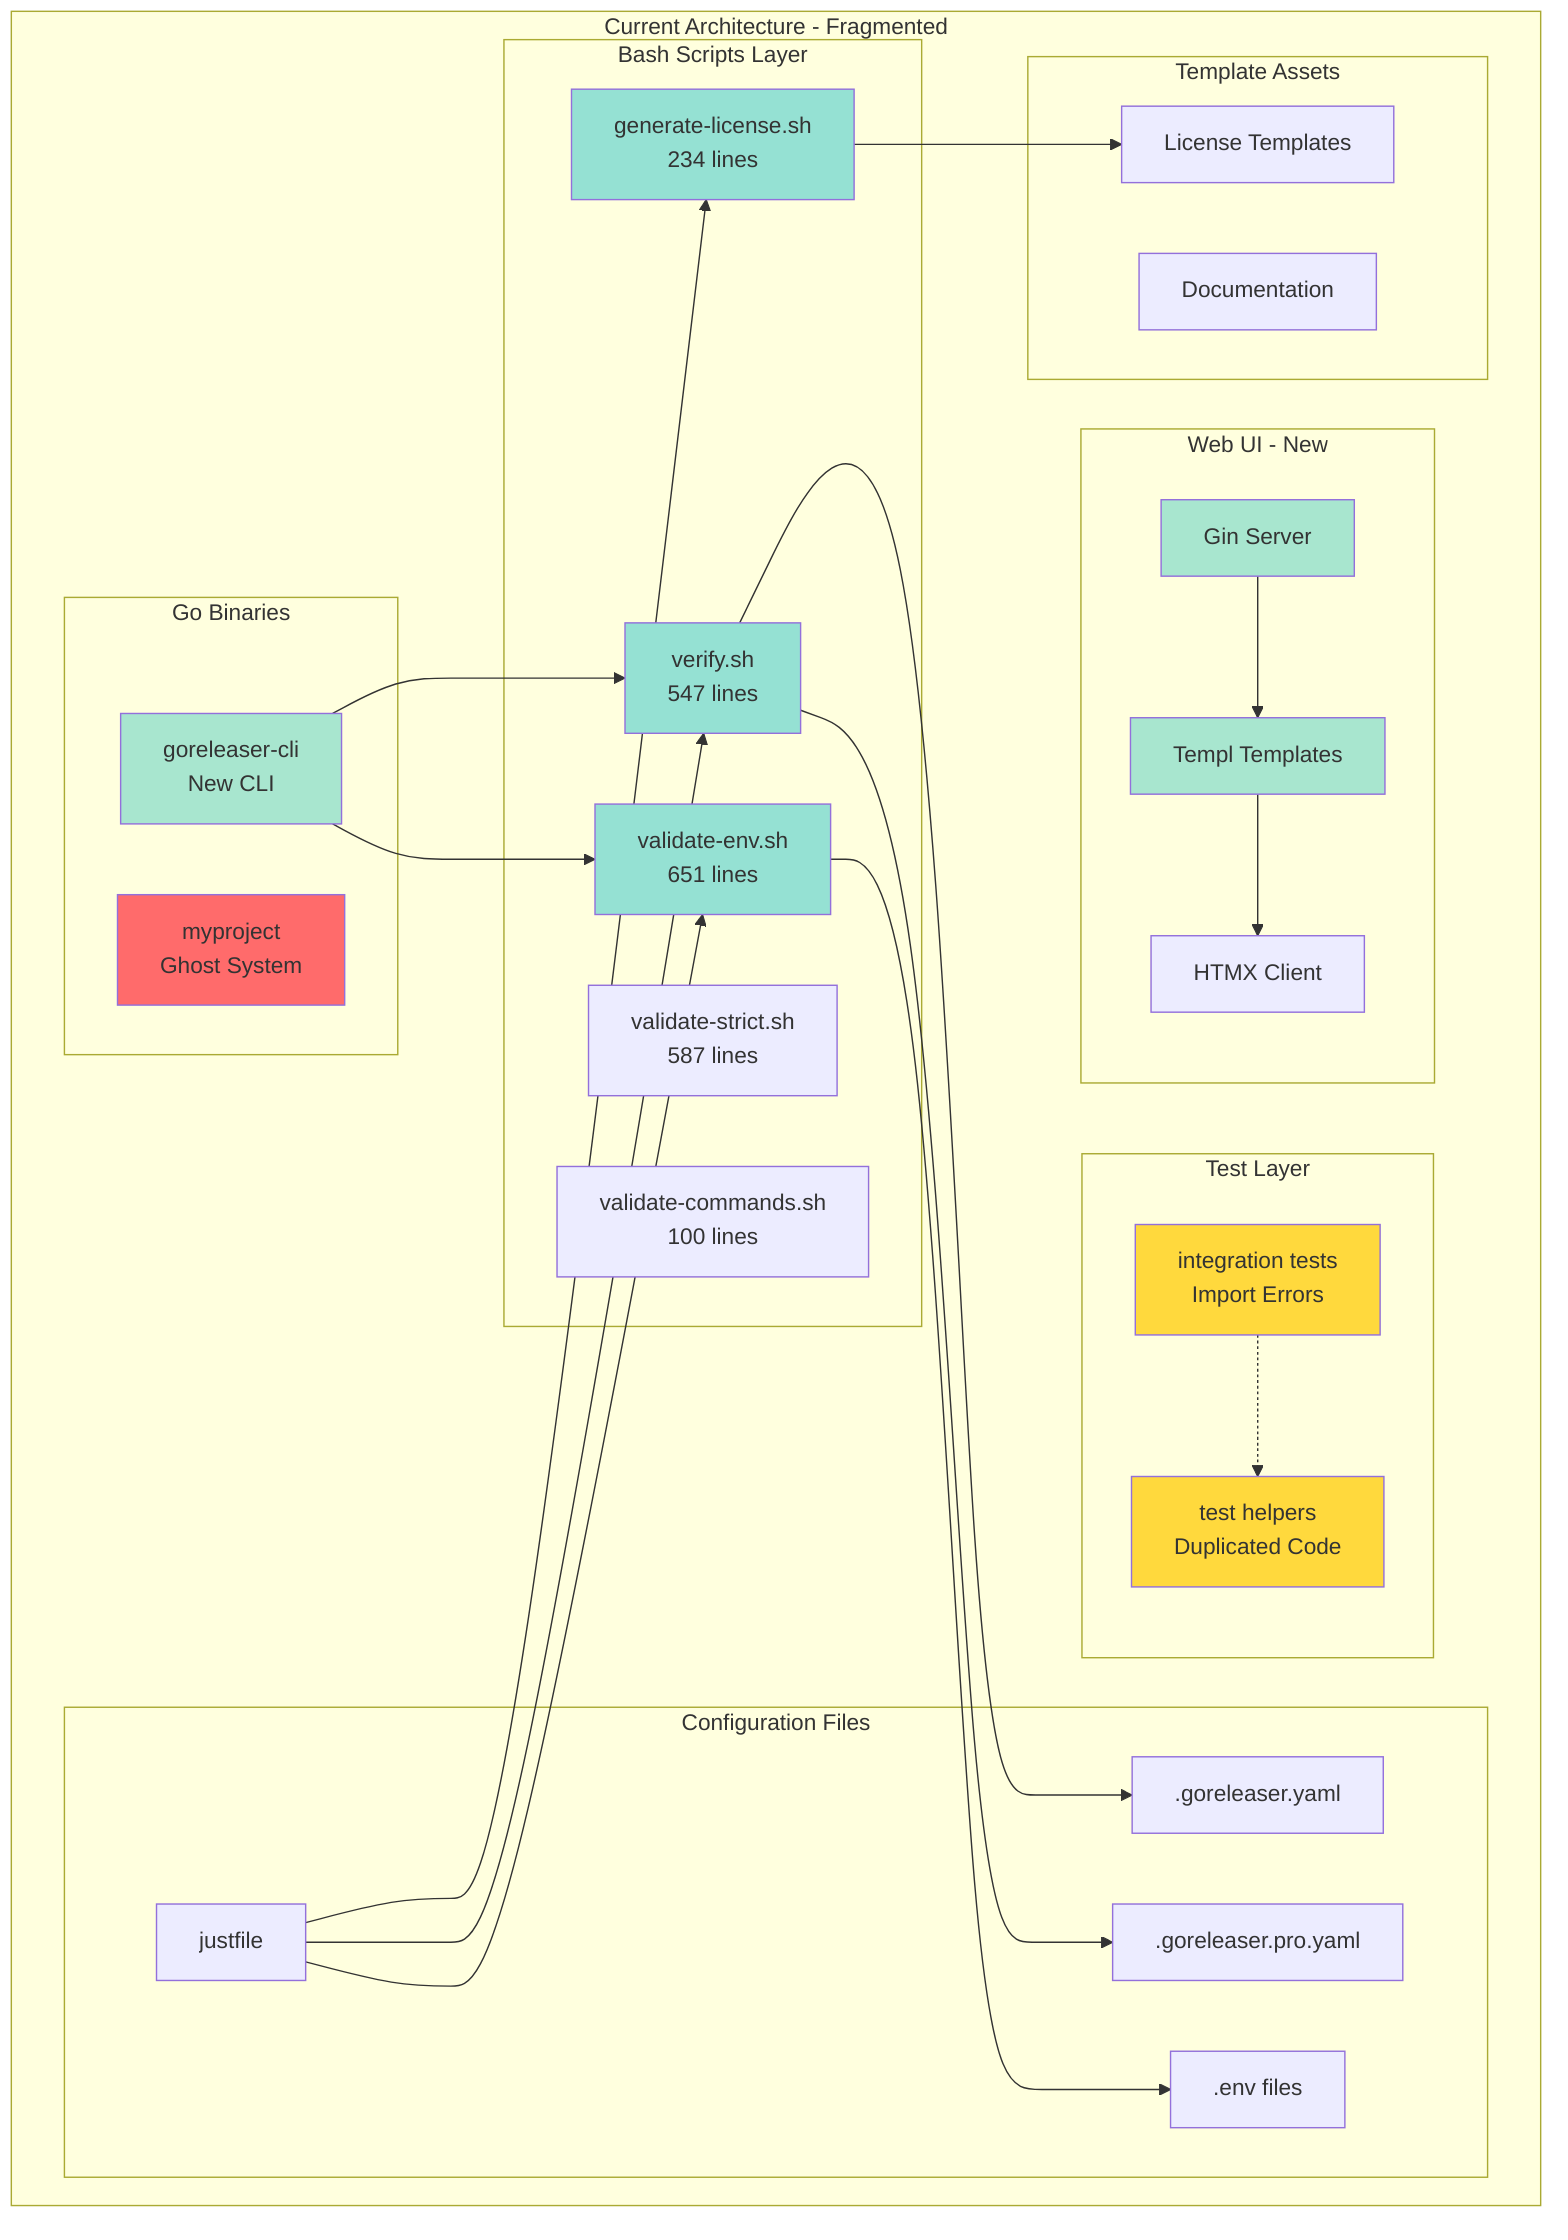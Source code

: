 graph TB
    subgraph "Current Architecture - Fragmented"
        subgraph "Bash Scripts Layer"
            VS[verify.sh<br/>547 lines]
            VE[validate-env.sh<br/>651 lines]
            GL[generate-license.sh<br/>234 lines]
            VST[validate-strict.sh<br/>587 lines]
            VC[validate-commands.sh<br/>100 lines]
        end

        subgraph "Go Binaries"
            MP[myproject<br/>Ghost System]
            GC[goreleaser-cli<br/>New CLI]
        end

        subgraph "Configuration Files"
            GR[.goreleaser.yaml]
            GRP[.goreleaser.pro.yaml]
            ENV[.env files]
            JUST[justfile]
        end

        subgraph "Test Layer"
            TH[test helpers<br/>Duplicated Code]
            IT[integration tests<br/>Import Errors]
        end

        subgraph "Web UI - New"
            GIN[Gin Server]
            TEMPL[Templ Templates]
            HTMX[HTMX Client]
        end

        subgraph "Template Assets"
            LT[License Templates]
            DOC[Documentation]
        end
    end

    VS --> GR
    VS --> GRP
    VE --> ENV
    GL --> LT
    JUST --> VS
    JUST --> VE
    JUST --> GL
    IT -.-> TH
    GC --> VE
    GC --> VS
    GIN --> TEMPL
    TEMPL --> HTMX
    
    style MP fill:#ff6b6b
    style IT fill:#ffd93d
    style TH fill:#ffd93d
    style VS fill:#95e1d3
    style VE fill:#95e1d3
    style GL fill:#95e1d3
    style GC fill:#a8e6cf
    style GIN fill:#a8e6cf
    style TEMPL fill:#a8e6cf
